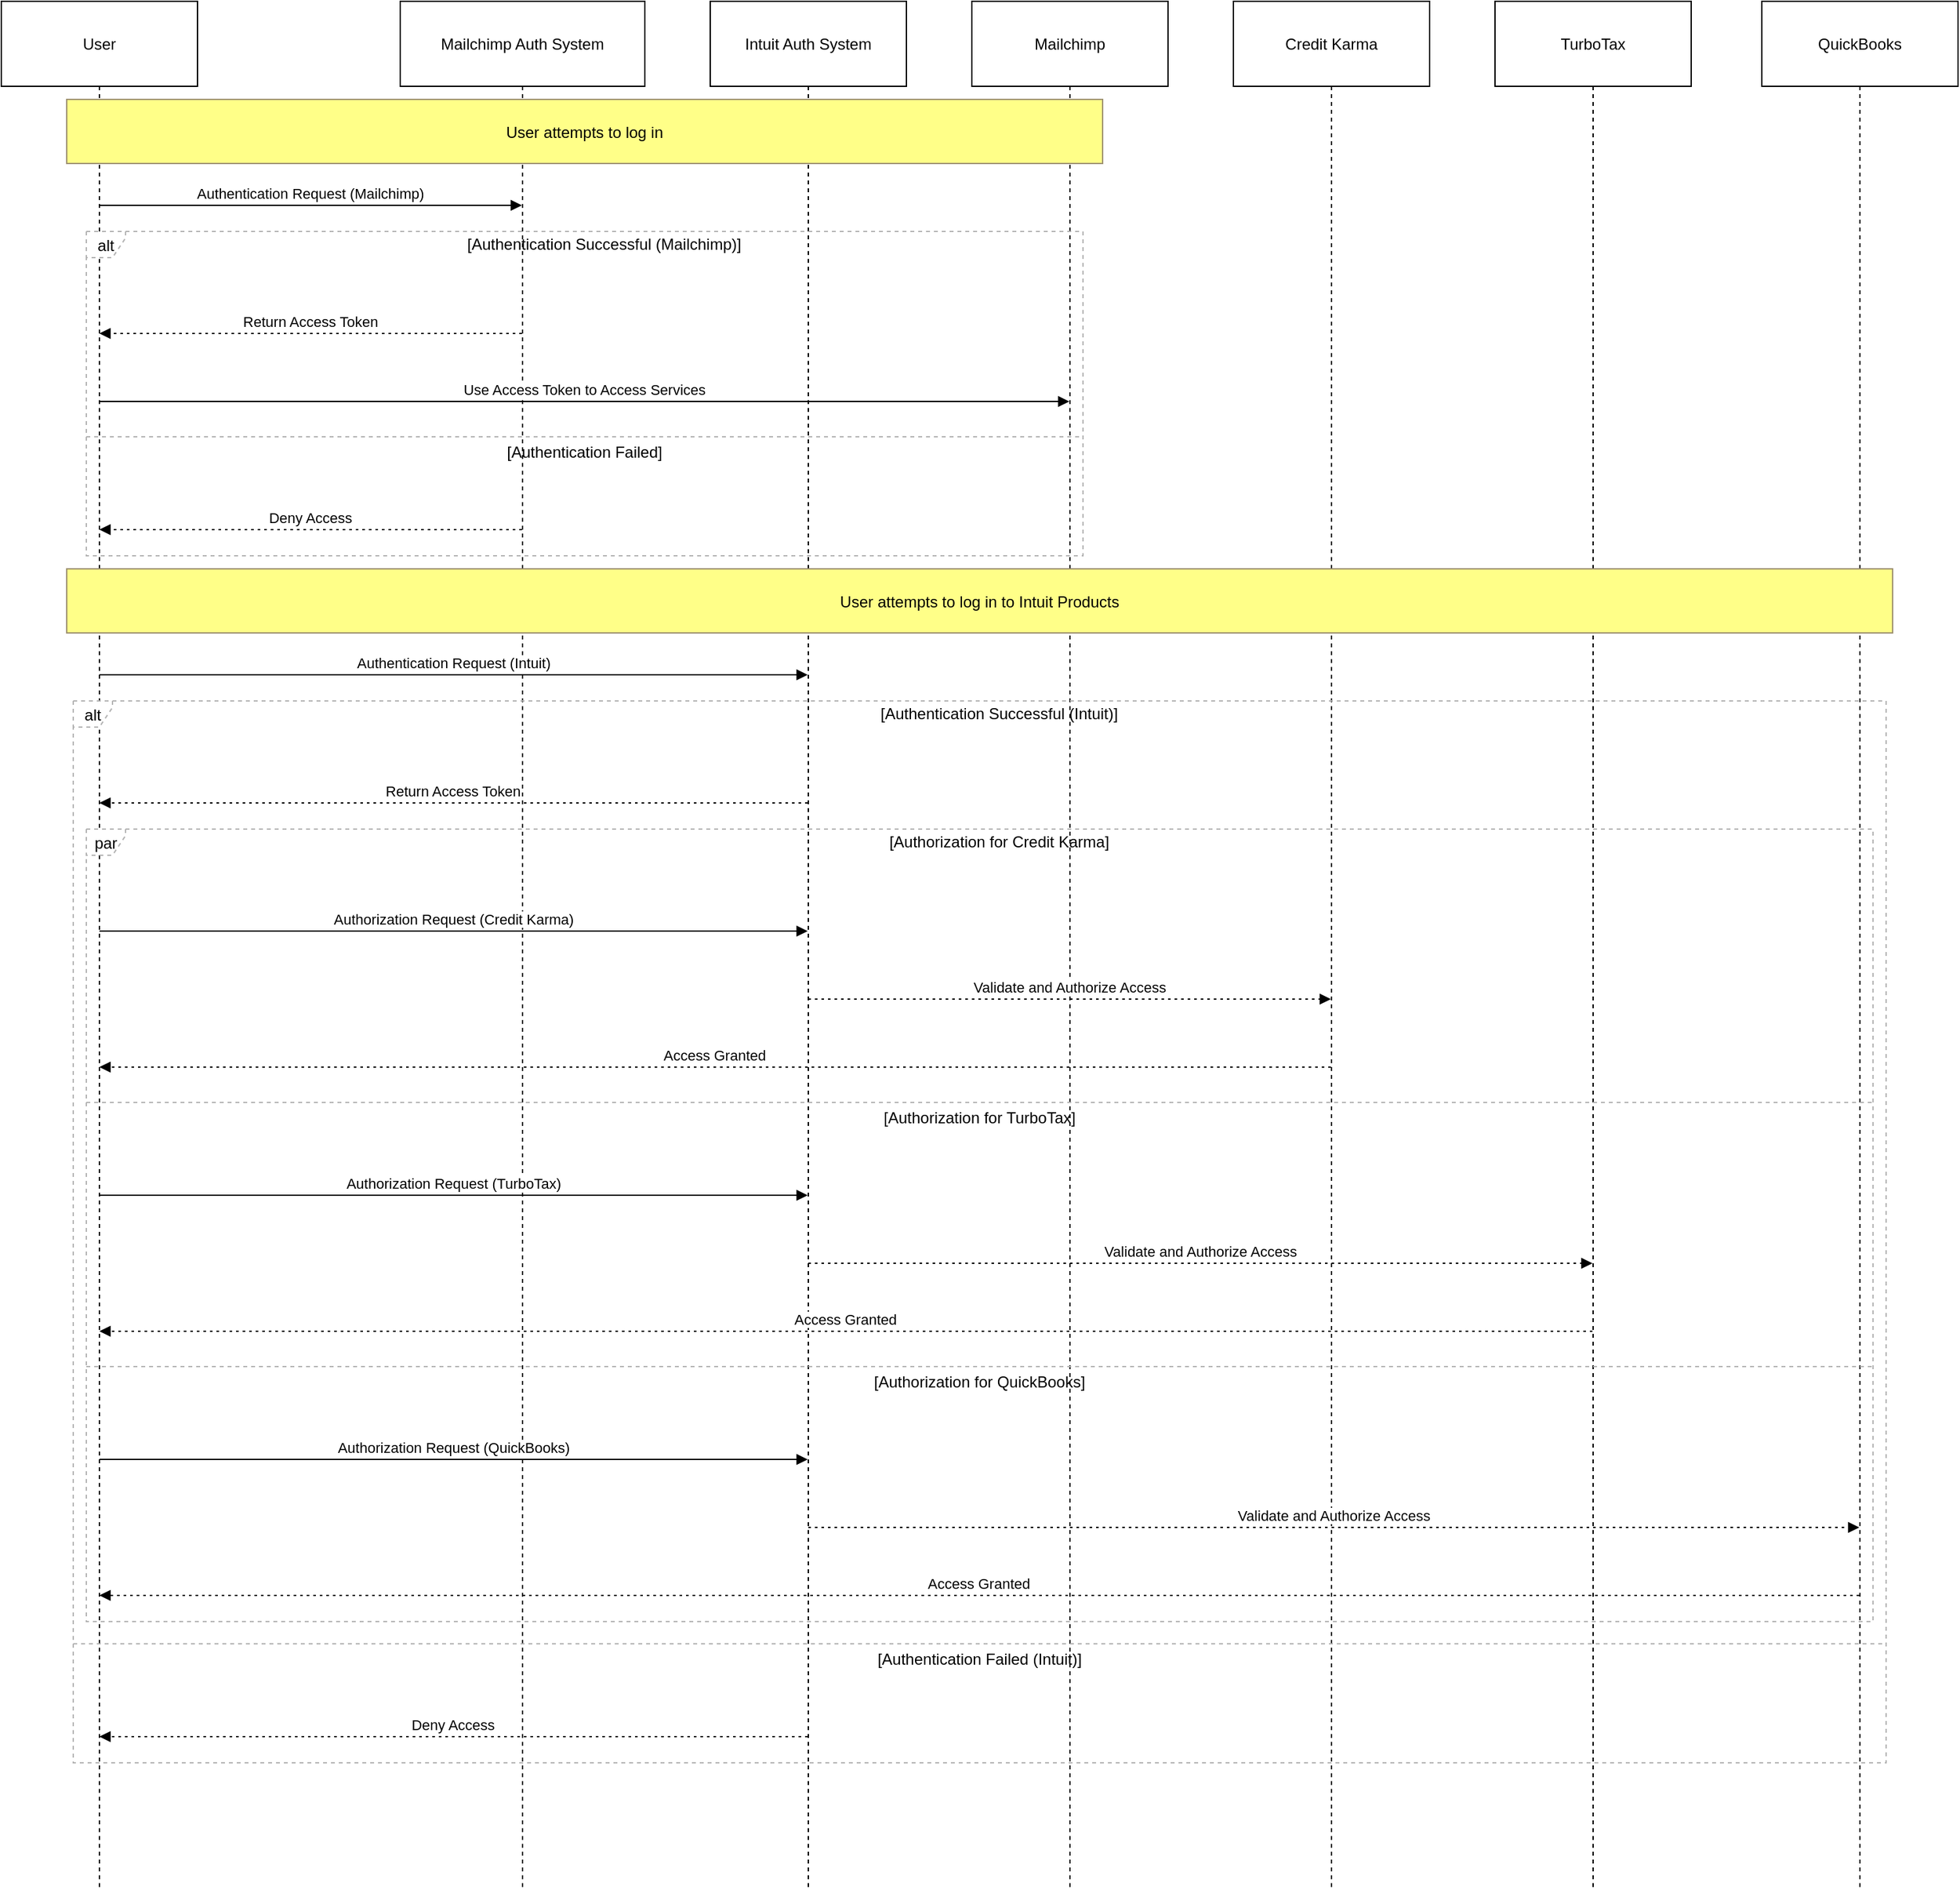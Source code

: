 <mxfile version="24.0.8" type="github">
  <diagram name="Page-1" id="kt2G00YS7mGBATeyFu_T">
    <mxGraphModel dx="1221" dy="725" grid="1" gridSize="10" guides="1" tooltips="1" connect="1" arrows="1" fold="1" page="1" pageScale="1" pageWidth="850" pageHeight="1100" math="0" shadow="0">
      <root>
        <mxCell id="0" />
        <mxCell id="1" parent="0" />
        <mxCell id="JB_DgjQ3pSmoF9iqRw9o-1" value="User" style="shape=umlLifeline;perimeter=lifelinePerimeter;whiteSpace=wrap;container=1;dropTarget=0;collapsible=0;recursiveResize=0;outlineConnect=0;portConstraint=eastwest;newEdgeStyle={&quot;edgeStyle&quot;:&quot;elbowEdgeStyle&quot;,&quot;elbow&quot;:&quot;vertical&quot;,&quot;curved&quot;:0,&quot;rounded&quot;:0};size=65;" vertex="1" parent="1">
          <mxGeometry x="20" y="20" width="150" height="1442" as="geometry" />
        </mxCell>
        <mxCell id="JB_DgjQ3pSmoF9iqRw9o-2" value="Mailchimp Auth System" style="shape=umlLifeline;perimeter=lifelinePerimeter;whiteSpace=wrap;container=1;dropTarget=0;collapsible=0;recursiveResize=0;outlineConnect=0;portConstraint=eastwest;newEdgeStyle={&quot;edgeStyle&quot;:&quot;elbowEdgeStyle&quot;,&quot;elbow&quot;:&quot;vertical&quot;,&quot;curved&quot;:0,&quot;rounded&quot;:0};size=65;" vertex="1" parent="1">
          <mxGeometry x="325" y="20" width="187" height="1442" as="geometry" />
        </mxCell>
        <mxCell id="JB_DgjQ3pSmoF9iqRw9o-3" value="Intuit Auth System" style="shape=umlLifeline;perimeter=lifelinePerimeter;whiteSpace=wrap;container=1;dropTarget=0;collapsible=0;recursiveResize=0;outlineConnect=0;portConstraint=eastwest;newEdgeStyle={&quot;edgeStyle&quot;:&quot;elbowEdgeStyle&quot;,&quot;elbow&quot;:&quot;vertical&quot;,&quot;curved&quot;:0,&quot;rounded&quot;:0};size=65;" vertex="1" parent="1">
          <mxGeometry x="562" y="20" width="150" height="1442" as="geometry" />
        </mxCell>
        <mxCell id="JB_DgjQ3pSmoF9iqRw9o-4" value="Mailchimp" style="shape=umlLifeline;perimeter=lifelinePerimeter;whiteSpace=wrap;container=1;dropTarget=0;collapsible=0;recursiveResize=0;outlineConnect=0;portConstraint=eastwest;newEdgeStyle={&quot;edgeStyle&quot;:&quot;elbowEdgeStyle&quot;,&quot;elbow&quot;:&quot;vertical&quot;,&quot;curved&quot;:0,&quot;rounded&quot;:0};size=65;" vertex="1" parent="1">
          <mxGeometry x="762" y="20" width="150" height="1442" as="geometry" />
        </mxCell>
        <mxCell id="JB_DgjQ3pSmoF9iqRw9o-5" value="Credit Karma" style="shape=umlLifeline;perimeter=lifelinePerimeter;whiteSpace=wrap;container=1;dropTarget=0;collapsible=0;recursiveResize=0;outlineConnect=0;portConstraint=eastwest;newEdgeStyle={&quot;edgeStyle&quot;:&quot;elbowEdgeStyle&quot;,&quot;elbow&quot;:&quot;vertical&quot;,&quot;curved&quot;:0,&quot;rounded&quot;:0};size=65;" vertex="1" parent="1">
          <mxGeometry x="962" y="20" width="150" height="1442" as="geometry" />
        </mxCell>
        <mxCell id="JB_DgjQ3pSmoF9iqRw9o-6" value="TurboTax" style="shape=umlLifeline;perimeter=lifelinePerimeter;whiteSpace=wrap;container=1;dropTarget=0;collapsible=0;recursiveResize=0;outlineConnect=0;portConstraint=eastwest;newEdgeStyle={&quot;edgeStyle&quot;:&quot;elbowEdgeStyle&quot;,&quot;elbow&quot;:&quot;vertical&quot;,&quot;curved&quot;:0,&quot;rounded&quot;:0};size=65;" vertex="1" parent="1">
          <mxGeometry x="1162" y="20" width="150" height="1442" as="geometry" />
        </mxCell>
        <mxCell id="JB_DgjQ3pSmoF9iqRw9o-7" value="QuickBooks" style="shape=umlLifeline;perimeter=lifelinePerimeter;whiteSpace=wrap;container=1;dropTarget=0;collapsible=0;recursiveResize=0;outlineConnect=0;portConstraint=eastwest;newEdgeStyle={&quot;edgeStyle&quot;:&quot;elbowEdgeStyle&quot;,&quot;elbow&quot;:&quot;vertical&quot;,&quot;curved&quot;:0,&quot;rounded&quot;:0};size=65;" vertex="1" parent="1">
          <mxGeometry x="1366" y="20" width="150" height="1442" as="geometry" />
        </mxCell>
        <mxCell id="JB_DgjQ3pSmoF9iqRw9o-8" value="alt" style="shape=umlFrame;dashed=1;pointerEvents=0;dropTarget=0;strokeColor=#B3B3B3;height=20;width=30" vertex="1" parent="1">
          <mxGeometry x="85" y="196" width="762" height="248" as="geometry" />
        </mxCell>
        <mxCell id="JB_DgjQ3pSmoF9iqRw9o-9" value="[Authentication Successful (Mailchimp)]" style="text;strokeColor=none;fillColor=none;align=center;verticalAlign=middle;whiteSpace=wrap;" vertex="1" parent="JB_DgjQ3pSmoF9iqRw9o-8">
          <mxGeometry x="30" width="732" height="20" as="geometry" />
        </mxCell>
        <mxCell id="JB_DgjQ3pSmoF9iqRw9o-10" value="[Authentication Failed]" style="shape=line;dashed=1;whiteSpace=wrap;verticalAlign=top;labelPosition=center;verticalLabelPosition=middle;align=center;strokeColor=#B3B3B3;" vertex="1" parent="JB_DgjQ3pSmoF9iqRw9o-8">
          <mxGeometry y="155" width="762" height="4" as="geometry" />
        </mxCell>
        <mxCell id="JB_DgjQ3pSmoF9iqRw9o-11" value="par" style="shape=umlFrame;dashed=1;pointerEvents=0;dropTarget=0;strokeColor=#B3B3B3;height=20;width=30" vertex="1" parent="1">
          <mxGeometry x="85" y="653" width="1366" height="606" as="geometry" />
        </mxCell>
        <mxCell id="JB_DgjQ3pSmoF9iqRw9o-12" value="[Authorization for Credit Karma]" style="text;strokeColor=none;fillColor=none;align=center;verticalAlign=middle;whiteSpace=wrap;" vertex="1" parent="JB_DgjQ3pSmoF9iqRw9o-11">
          <mxGeometry x="30" width="1336" height="20" as="geometry" />
        </mxCell>
        <mxCell id="JB_DgjQ3pSmoF9iqRw9o-13" value="[Authorization for TurboTax]" style="shape=line;dashed=1;whiteSpace=wrap;verticalAlign=top;labelPosition=center;verticalLabelPosition=middle;align=center;strokeColor=#B3B3B3;" vertex="1" parent="JB_DgjQ3pSmoF9iqRw9o-11">
          <mxGeometry y="207" width="1366" height="4" as="geometry" />
        </mxCell>
        <mxCell id="JB_DgjQ3pSmoF9iqRw9o-14" value="[Authorization for QuickBooks]" style="shape=line;dashed=1;whiteSpace=wrap;verticalAlign=top;labelPosition=center;verticalLabelPosition=middle;align=center;strokeColor=#B3B3B3;" vertex="1" parent="JB_DgjQ3pSmoF9iqRw9o-11">
          <mxGeometry y="409" width="1366" height="4" as="geometry" />
        </mxCell>
        <mxCell id="JB_DgjQ3pSmoF9iqRw9o-15" value="alt" style="shape=umlFrame;dashed=1;pointerEvents=0;dropTarget=0;strokeColor=#B3B3B3;height=20;width=30" vertex="1" parent="1">
          <mxGeometry x="75" y="555" width="1386" height="812" as="geometry" />
        </mxCell>
        <mxCell id="JB_DgjQ3pSmoF9iqRw9o-16" value="[Authentication Successful (Intuit)]" style="text;strokeColor=none;fillColor=none;align=center;verticalAlign=middle;whiteSpace=wrap;" vertex="1" parent="JB_DgjQ3pSmoF9iqRw9o-15">
          <mxGeometry x="30" width="1356" height="20" as="geometry" />
        </mxCell>
        <mxCell id="JB_DgjQ3pSmoF9iqRw9o-17" value="[Authentication Failed (Intuit)]" style="shape=line;dashed=1;whiteSpace=wrap;verticalAlign=top;labelPosition=center;verticalLabelPosition=middle;align=center;strokeColor=#B3B3B3;" vertex="1" parent="JB_DgjQ3pSmoF9iqRw9o-15">
          <mxGeometry y="719" width="1386" height="4" as="geometry" />
        </mxCell>
        <mxCell id="JB_DgjQ3pSmoF9iqRw9o-18" value="Authentication Request (Mailchimp)" style="verticalAlign=bottom;endArrow=block;edgeStyle=elbowEdgeStyle;elbow=vertical;curved=0;rounded=0;" edge="1" parent="1" source="JB_DgjQ3pSmoF9iqRw9o-1" target="JB_DgjQ3pSmoF9iqRw9o-2">
          <mxGeometry relative="1" as="geometry">
            <Array as="points">
              <mxPoint x="267" y="176" />
            </Array>
          </mxGeometry>
        </mxCell>
        <mxCell id="JB_DgjQ3pSmoF9iqRw9o-19" value="Return Access Token" style="verticalAlign=bottom;endArrow=block;edgeStyle=elbowEdgeStyle;elbow=vertical;curved=0;rounded=0;dashed=1;dashPattern=2 3;" edge="1" parent="1" source="JB_DgjQ3pSmoF9iqRw9o-2" target="JB_DgjQ3pSmoF9iqRw9o-1">
          <mxGeometry relative="1" as="geometry">
            <Array as="points">
              <mxPoint x="267" y="274" />
            </Array>
          </mxGeometry>
        </mxCell>
        <mxCell id="JB_DgjQ3pSmoF9iqRw9o-20" value="Use Access Token to Access Services" style="verticalAlign=bottom;endArrow=block;edgeStyle=elbowEdgeStyle;elbow=vertical;curved=0;rounded=0;" edge="1" parent="1" source="JB_DgjQ3pSmoF9iqRw9o-1" target="JB_DgjQ3pSmoF9iqRw9o-4">
          <mxGeometry relative="1" as="geometry">
            <Array as="points">
              <mxPoint x="476" y="326" />
            </Array>
          </mxGeometry>
        </mxCell>
        <mxCell id="JB_DgjQ3pSmoF9iqRw9o-21" value="Deny Access" style="verticalAlign=bottom;endArrow=block;edgeStyle=elbowEdgeStyle;elbow=vertical;curved=0;rounded=0;dashed=1;dashPattern=2 3;" edge="1" parent="1" source="JB_DgjQ3pSmoF9iqRw9o-2" target="JB_DgjQ3pSmoF9iqRw9o-1">
          <mxGeometry relative="1" as="geometry">
            <Array as="points">
              <mxPoint x="267" y="424" />
            </Array>
          </mxGeometry>
        </mxCell>
        <mxCell id="JB_DgjQ3pSmoF9iqRw9o-22" value="Authentication Request (Intuit)" style="verticalAlign=bottom;endArrow=block;edgeStyle=elbowEdgeStyle;elbow=vertical;curved=0;rounded=0;" edge="1" parent="1" source="JB_DgjQ3pSmoF9iqRw9o-1" target="JB_DgjQ3pSmoF9iqRw9o-3">
          <mxGeometry relative="1" as="geometry">
            <Array as="points">
              <mxPoint x="376" y="535" />
            </Array>
          </mxGeometry>
        </mxCell>
        <mxCell id="JB_DgjQ3pSmoF9iqRw9o-23" value="Return Access Token" style="verticalAlign=bottom;endArrow=block;edgeStyle=elbowEdgeStyle;elbow=vertical;curved=0;rounded=0;dashed=1;dashPattern=2 3;" edge="1" parent="1" source="JB_DgjQ3pSmoF9iqRw9o-3" target="JB_DgjQ3pSmoF9iqRw9o-1">
          <mxGeometry relative="1" as="geometry">
            <Array as="points">
              <mxPoint x="376" y="633" />
            </Array>
          </mxGeometry>
        </mxCell>
        <mxCell id="JB_DgjQ3pSmoF9iqRw9o-24" value="Authorization Request (Credit Karma)" style="verticalAlign=bottom;endArrow=block;edgeStyle=elbowEdgeStyle;elbow=vertical;curved=0;rounded=0;" edge="1" parent="1" source="JB_DgjQ3pSmoF9iqRw9o-1" target="JB_DgjQ3pSmoF9iqRw9o-3">
          <mxGeometry relative="1" as="geometry">
            <Array as="points">
              <mxPoint x="376" y="731" />
            </Array>
          </mxGeometry>
        </mxCell>
        <mxCell id="JB_DgjQ3pSmoF9iqRw9o-25" value="Validate and Authorize Access" style="verticalAlign=bottom;endArrow=block;edgeStyle=elbowEdgeStyle;elbow=vertical;curved=0;rounded=0;dashed=1;dashPattern=2 3;" edge="1" parent="1" source="JB_DgjQ3pSmoF9iqRw9o-3" target="JB_DgjQ3pSmoF9iqRw9o-5">
          <mxGeometry relative="1" as="geometry">
            <Array as="points">
              <mxPoint x="847" y="783" />
            </Array>
          </mxGeometry>
        </mxCell>
        <mxCell id="JB_DgjQ3pSmoF9iqRw9o-26" value="Access Granted" style="verticalAlign=bottom;endArrow=block;edgeStyle=elbowEdgeStyle;elbow=vertical;curved=0;rounded=0;dashed=1;dashPattern=2 3;" edge="1" parent="1" source="JB_DgjQ3pSmoF9iqRw9o-5" target="JB_DgjQ3pSmoF9iqRw9o-1">
          <mxGeometry relative="1" as="geometry">
            <Array as="points">
              <mxPoint x="576" y="835" />
            </Array>
          </mxGeometry>
        </mxCell>
        <mxCell id="JB_DgjQ3pSmoF9iqRw9o-27" value="Authorization Request (TurboTax)" style="verticalAlign=bottom;endArrow=block;edgeStyle=elbowEdgeStyle;elbow=vertical;curved=0;rounded=0;" edge="1" parent="1" source="JB_DgjQ3pSmoF9iqRw9o-1" target="JB_DgjQ3pSmoF9iqRw9o-3">
          <mxGeometry relative="1" as="geometry">
            <Array as="points">
              <mxPoint x="376" y="933" />
            </Array>
          </mxGeometry>
        </mxCell>
        <mxCell id="JB_DgjQ3pSmoF9iqRw9o-28" value="Validate and Authorize Access" style="verticalAlign=bottom;endArrow=block;edgeStyle=elbowEdgeStyle;elbow=vertical;curved=0;rounded=0;dashed=1;dashPattern=2 3;" edge="1" parent="1" source="JB_DgjQ3pSmoF9iqRw9o-3" target="JB_DgjQ3pSmoF9iqRw9o-6">
          <mxGeometry relative="1" as="geometry">
            <Array as="points">
              <mxPoint x="947" y="985" />
            </Array>
          </mxGeometry>
        </mxCell>
        <mxCell id="JB_DgjQ3pSmoF9iqRw9o-29" value="Access Granted" style="verticalAlign=bottom;endArrow=block;edgeStyle=elbowEdgeStyle;elbow=vertical;curved=0;rounded=0;dashed=1;dashPattern=2 3;" edge="1" parent="1" source="JB_DgjQ3pSmoF9iqRw9o-6" target="JB_DgjQ3pSmoF9iqRw9o-1">
          <mxGeometry relative="1" as="geometry">
            <Array as="points">
              <mxPoint x="676" y="1037" />
            </Array>
          </mxGeometry>
        </mxCell>
        <mxCell id="JB_DgjQ3pSmoF9iqRw9o-30" value="Authorization Request (QuickBooks)" style="verticalAlign=bottom;endArrow=block;edgeStyle=elbowEdgeStyle;elbow=vertical;curved=0;rounded=0;" edge="1" parent="1" source="JB_DgjQ3pSmoF9iqRw9o-1" target="JB_DgjQ3pSmoF9iqRw9o-3">
          <mxGeometry relative="1" as="geometry">
            <Array as="points">
              <mxPoint x="376" y="1135" />
            </Array>
          </mxGeometry>
        </mxCell>
        <mxCell id="JB_DgjQ3pSmoF9iqRw9o-31" value="Validate and Authorize Access" style="verticalAlign=bottom;endArrow=block;edgeStyle=elbowEdgeStyle;elbow=vertical;curved=0;rounded=0;dashed=1;dashPattern=2 3;" edge="1" parent="1" source="JB_DgjQ3pSmoF9iqRw9o-3" target="JB_DgjQ3pSmoF9iqRw9o-7">
          <mxGeometry relative="1" as="geometry">
            <Array as="points">
              <mxPoint x="1049" y="1187" />
            </Array>
          </mxGeometry>
        </mxCell>
        <mxCell id="JB_DgjQ3pSmoF9iqRw9o-32" value="Access Granted" style="verticalAlign=bottom;endArrow=block;edgeStyle=elbowEdgeStyle;elbow=vertical;curved=0;rounded=0;dashed=1;dashPattern=2 3;" edge="1" parent="1" source="JB_DgjQ3pSmoF9iqRw9o-7" target="JB_DgjQ3pSmoF9iqRw9o-1">
          <mxGeometry relative="1" as="geometry">
            <Array as="points">
              <mxPoint x="778" y="1239" />
            </Array>
          </mxGeometry>
        </mxCell>
        <mxCell id="JB_DgjQ3pSmoF9iqRw9o-33" value="Deny Access" style="verticalAlign=bottom;endArrow=block;edgeStyle=elbowEdgeStyle;elbow=vertical;curved=0;rounded=0;dashed=1;dashPattern=2 3;" edge="1" parent="1" source="JB_DgjQ3pSmoF9iqRw9o-3" target="JB_DgjQ3pSmoF9iqRw9o-1">
          <mxGeometry relative="1" as="geometry">
            <Array as="points">
              <mxPoint x="376" y="1347" />
            </Array>
          </mxGeometry>
        </mxCell>
        <mxCell id="JB_DgjQ3pSmoF9iqRw9o-34" value="User attempts to log in" style="fillColor=#ffff88;strokeColor=#9E916F;" vertex="1" parent="1">
          <mxGeometry x="70" y="95" width="792" height="49" as="geometry" />
        </mxCell>
        <mxCell id="JB_DgjQ3pSmoF9iqRw9o-35" value="User attempts to log in to Intuit Products" style="fillColor=#ffff88;strokeColor=#9E916F;" vertex="1" parent="1">
          <mxGeometry x="70" y="454" width="1396" height="49" as="geometry" />
        </mxCell>
      </root>
    </mxGraphModel>
  </diagram>
</mxfile>
